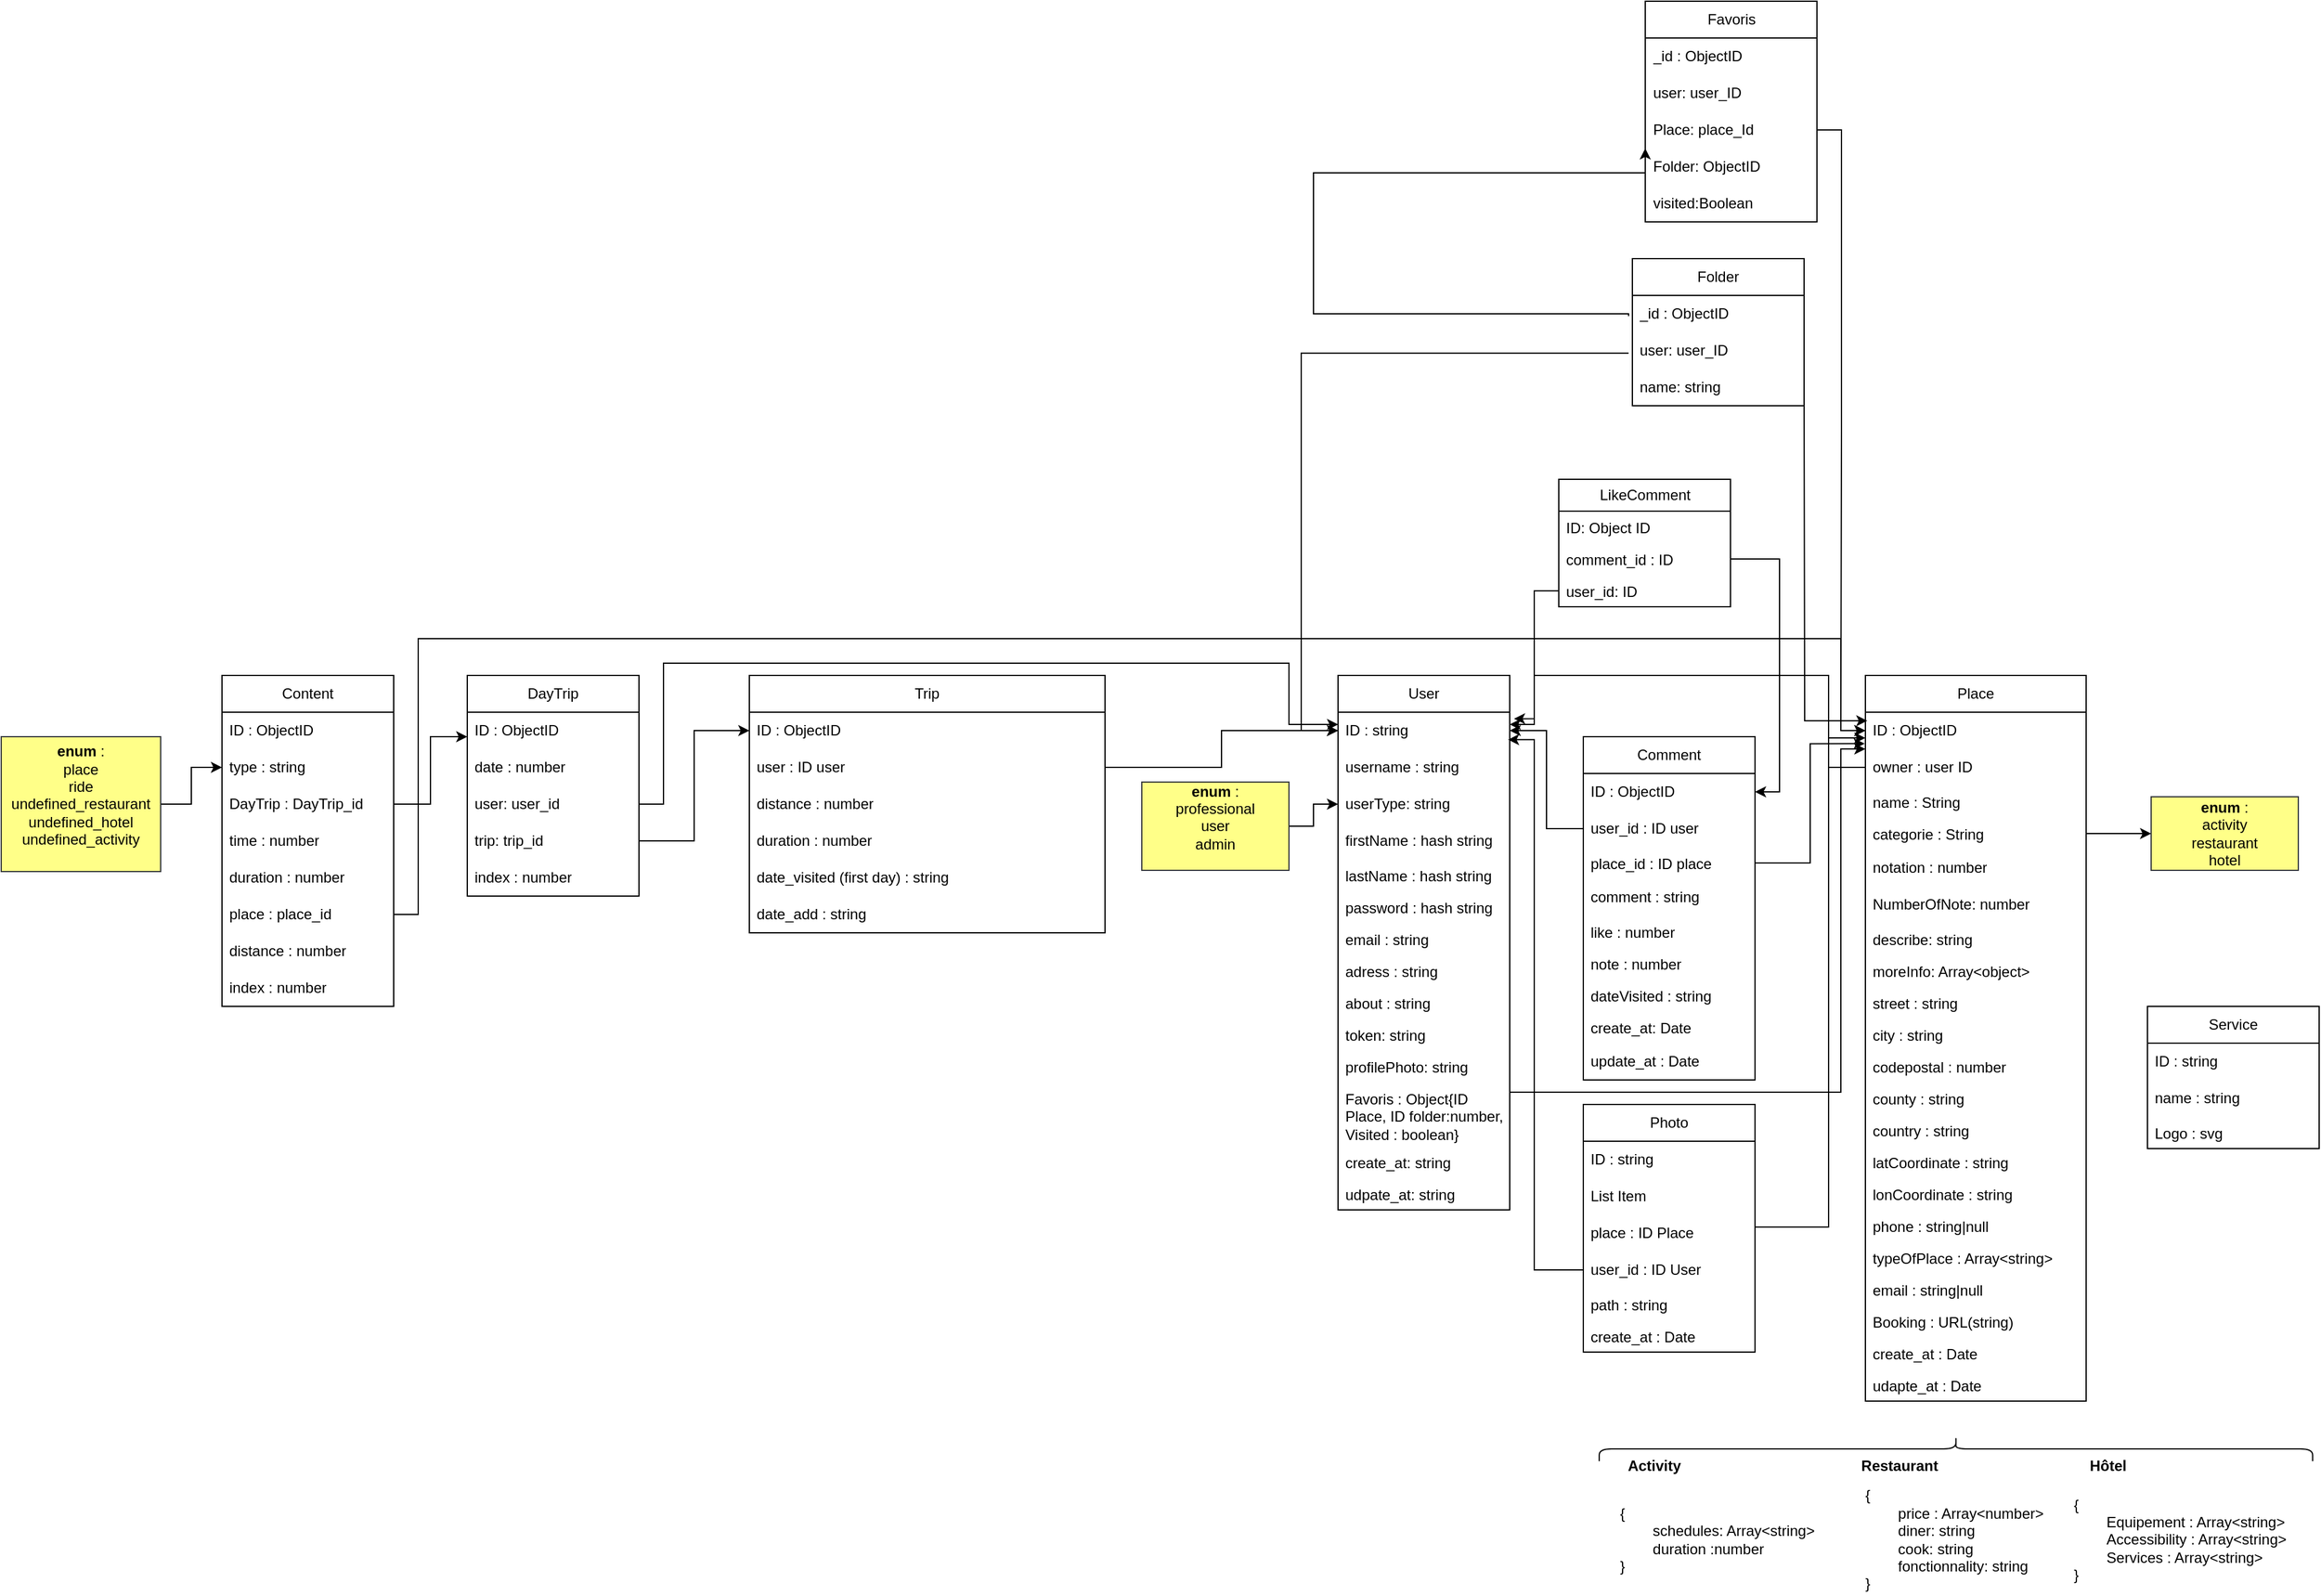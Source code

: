 <mxfile version="24.7.5">
  <diagram name="Page-1" id="azjqvyK8LLOSUk3nw5zU">
    <mxGraphModel dx="2192" dy="1487" grid="1" gridSize="10" guides="1" tooltips="1" connect="1" arrows="1" fold="1" page="1" pageScale="1" pageWidth="827" pageHeight="1169" math="0" shadow="0">
      <root>
        <mxCell id="0" />
        <mxCell id="1" parent="0" />
        <mxCell id="gLgQugJnE0icH2_p7Kl2-1" value="User" style="swimlane;fontStyle=0;childLayout=stackLayout;horizontal=1;startSize=30;horizontalStack=0;resizeParent=1;resizeParentMax=0;resizeLast=0;collapsible=1;marginBottom=0;whiteSpace=wrap;html=1;movable=1;resizable=1;rotatable=1;deletable=1;editable=1;locked=0;connectable=1;" parent="1" vertex="1">
          <mxGeometry x="10" y="10" width="140" height="436" as="geometry" />
        </mxCell>
        <mxCell id="gLgQugJnE0icH2_p7Kl2-2" value="ID : string" style="text;strokeColor=none;fillColor=none;align=left;verticalAlign=middle;spacingLeft=4;spacingRight=4;overflow=hidden;points=[[0,0.5],[1,0.5]];portConstraint=eastwest;rotatable=0;whiteSpace=wrap;html=1;" parent="gLgQugJnE0icH2_p7Kl2-1" vertex="1">
          <mxGeometry y="30" width="140" height="30" as="geometry" />
        </mxCell>
        <mxCell id="gLgQugJnE0icH2_p7Kl2-3" value="username : string" style="text;strokeColor=none;fillColor=none;align=left;verticalAlign=middle;spacingLeft=4;spacingRight=4;overflow=hidden;points=[[0,0.5],[1,0.5]];portConstraint=eastwest;rotatable=0;whiteSpace=wrap;html=1;" parent="gLgQugJnE0icH2_p7Kl2-1" vertex="1">
          <mxGeometry y="60" width="140" height="30" as="geometry" />
        </mxCell>
        <mxCell id="4FOrvcWQ67L508ASZ2I5-2" value="userType: string" style="text;strokeColor=none;fillColor=none;align=left;verticalAlign=middle;spacingLeft=4;spacingRight=4;overflow=hidden;points=[[0,0.5],[1,0.5]];portConstraint=eastwest;rotatable=0;whiteSpace=wrap;html=1;" parent="gLgQugJnE0icH2_p7Kl2-1" vertex="1">
          <mxGeometry y="90" width="140" height="30" as="geometry" />
        </mxCell>
        <mxCell id="gLgQugJnE0icH2_p7Kl2-4" value="firstName : hash string" style="text;strokeColor=none;fillColor=none;align=left;verticalAlign=middle;spacingLeft=4;spacingRight=4;overflow=hidden;points=[[0,0.5],[1,0.5]];portConstraint=eastwest;rotatable=0;whiteSpace=wrap;html=1;" parent="gLgQugJnE0icH2_p7Kl2-1" vertex="1">
          <mxGeometry y="120" width="140" height="30" as="geometry" />
        </mxCell>
        <mxCell id="gLgQugJnE0icH2_p7Kl2-10" value="lastName : hash string" style="text;strokeColor=none;fillColor=none;align=left;verticalAlign=top;spacingLeft=4;spacingRight=4;overflow=hidden;rotatable=0;points=[[0,0.5],[1,0.5]];portConstraint=eastwest;whiteSpace=wrap;html=1;" parent="gLgQugJnE0icH2_p7Kl2-1" vertex="1">
          <mxGeometry y="150" width="140" height="26" as="geometry" />
        </mxCell>
        <mxCell id="gLgQugJnE0icH2_p7Kl2-11" value="password : hash string" style="text;strokeColor=none;fillColor=none;align=left;verticalAlign=top;spacingLeft=4;spacingRight=4;overflow=hidden;rotatable=0;points=[[0,0.5],[1,0.5]];portConstraint=eastwest;whiteSpace=wrap;html=1;" parent="gLgQugJnE0icH2_p7Kl2-1" vertex="1">
          <mxGeometry y="176" width="140" height="26" as="geometry" />
        </mxCell>
        <mxCell id="gLgQugJnE0icH2_p7Kl2-12" value="email : string" style="text;strokeColor=none;fillColor=none;align=left;verticalAlign=top;spacingLeft=4;spacingRight=4;overflow=hidden;rotatable=0;points=[[0,0.5],[1,0.5]];portConstraint=eastwest;whiteSpace=wrap;html=1;" parent="gLgQugJnE0icH2_p7Kl2-1" vertex="1">
          <mxGeometry y="202" width="140" height="26" as="geometry" />
        </mxCell>
        <mxCell id="gLgQugJnE0icH2_p7Kl2-13" value="adress : string" style="text;strokeColor=none;fillColor=none;align=left;verticalAlign=top;spacingLeft=4;spacingRight=4;overflow=hidden;rotatable=0;points=[[0,0.5],[1,0.5]];portConstraint=eastwest;whiteSpace=wrap;html=1;" parent="gLgQugJnE0icH2_p7Kl2-1" vertex="1">
          <mxGeometry y="228" width="140" height="26" as="geometry" />
        </mxCell>
        <mxCell id="gLgQugJnE0icH2_p7Kl2-14" value="about : string" style="text;strokeColor=none;fillColor=none;align=left;verticalAlign=top;spacingLeft=4;spacingRight=4;overflow=hidden;rotatable=0;points=[[0,0.5],[1,0.5]];portConstraint=eastwest;whiteSpace=wrap;html=1;" parent="gLgQugJnE0icH2_p7Kl2-1" vertex="1">
          <mxGeometry y="254" width="140" height="26" as="geometry" />
        </mxCell>
        <mxCell id="SF39tjZxRLqpiit2FNkD-4" value="token: string" style="text;strokeColor=none;fillColor=none;align=left;verticalAlign=top;spacingLeft=4;spacingRight=4;overflow=hidden;rotatable=0;points=[[0,0.5],[1,0.5]];portConstraint=eastwest;whiteSpace=wrap;html=1;" parent="gLgQugJnE0icH2_p7Kl2-1" vertex="1">
          <mxGeometry y="280" width="140" height="26" as="geometry" />
        </mxCell>
        <mxCell id="SF39tjZxRLqpiit2FNkD-5" value="profilePhoto: string" style="text;strokeColor=none;fillColor=none;align=left;verticalAlign=top;spacingLeft=4;spacingRight=4;overflow=hidden;rotatable=0;points=[[0,0.5],[1,0.5]];portConstraint=eastwest;whiteSpace=wrap;html=1;" parent="gLgQugJnE0icH2_p7Kl2-1" vertex="1">
          <mxGeometry y="306" width="140" height="26" as="geometry" />
        </mxCell>
        <mxCell id="gLgQugJnE0icH2_p7Kl2-80" value="Favoris : Object{ID Place, ID folder:number, Visited : boolean}" style="text;strokeColor=none;fillColor=none;align=left;verticalAlign=top;spacingLeft=4;spacingRight=4;overflow=hidden;rotatable=0;points=[[0,0.5],[1,0.5]];portConstraint=eastwest;whiteSpace=wrap;html=1;" parent="gLgQugJnE0icH2_p7Kl2-1" vertex="1">
          <mxGeometry y="332" width="140" height="52" as="geometry" />
        </mxCell>
        <mxCell id="SF39tjZxRLqpiit2FNkD-6" value="create_at: string" style="text;strokeColor=none;fillColor=none;align=left;verticalAlign=top;spacingLeft=4;spacingRight=4;overflow=hidden;rotatable=0;points=[[0,0.5],[1,0.5]];portConstraint=eastwest;whiteSpace=wrap;html=1;" parent="gLgQugJnE0icH2_p7Kl2-1" vertex="1">
          <mxGeometry y="384" width="140" height="26" as="geometry" />
        </mxCell>
        <mxCell id="SF39tjZxRLqpiit2FNkD-7" value="udpate_at: string" style="text;strokeColor=none;fillColor=none;align=left;verticalAlign=top;spacingLeft=4;spacingRight=4;overflow=hidden;rotatable=0;points=[[0,0.5],[1,0.5]];portConstraint=eastwest;whiteSpace=wrap;html=1;" parent="gLgQugJnE0icH2_p7Kl2-1" vertex="1">
          <mxGeometry y="410" width="140" height="26" as="geometry" />
        </mxCell>
        <mxCell id="gLgQugJnE0icH2_p7Kl2-30" style="edgeStyle=orthogonalEdgeStyle;rounded=0;orthogonalLoop=1;jettySize=auto;html=1;" parent="1" source="gLgQugJnE0icH2_p7Kl2-20" target="gLgQugJnE0icH2_p7Kl2-2" edge="1">
          <mxGeometry relative="1" as="geometry" />
        </mxCell>
        <mxCell id="gLgQugJnE0icH2_p7Kl2-32" value="Place" style="swimlane;fontStyle=0;childLayout=stackLayout;horizontal=1;startSize=30;horizontalStack=0;resizeParent=1;resizeParentMax=0;resizeLast=0;collapsible=1;marginBottom=0;whiteSpace=wrap;html=1;movable=1;resizable=1;rotatable=1;deletable=1;editable=1;locked=0;connectable=1;" parent="1" vertex="1">
          <mxGeometry x="440" y="10" width="180" height="592" as="geometry" />
        </mxCell>
        <mxCell id="gLgQugJnE0icH2_p7Kl2-33" value="ID : ObjectID" style="text;strokeColor=none;fillColor=none;align=left;verticalAlign=middle;spacingLeft=4;spacingRight=4;overflow=hidden;points=[[0,0.5],[1,0.5]];portConstraint=eastwest;rotatable=0;whiteSpace=wrap;html=1;" parent="gLgQugJnE0icH2_p7Kl2-32" vertex="1">
          <mxGeometry y="30" width="180" height="30" as="geometry" />
        </mxCell>
        <mxCell id="dwiPANAmoAHTWbCAyr36-1" value="owner : user ID" style="text;strokeColor=none;fillColor=none;align=left;verticalAlign=middle;spacingLeft=4;spacingRight=4;overflow=hidden;points=[[0,0.5],[1,0.5]];portConstraint=eastwest;rotatable=0;whiteSpace=wrap;html=1;" parent="gLgQugJnE0icH2_p7Kl2-32" vertex="1">
          <mxGeometry y="60" width="180" height="30" as="geometry" />
        </mxCell>
        <mxCell id="gLgQugJnE0icH2_p7Kl2-72" value="name : String" style="text;strokeColor=none;fillColor=none;align=left;verticalAlign=top;spacingLeft=4;spacingRight=4;overflow=hidden;rotatable=0;points=[[0,0.5],[1,0.5]];portConstraint=eastwest;whiteSpace=wrap;html=1;" parent="gLgQugJnE0icH2_p7Kl2-32" vertex="1">
          <mxGeometry y="90" width="180" height="26" as="geometry" />
        </mxCell>
        <mxCell id="gLgQugJnE0icH2_p7Kl2-61" value="categorie : String" style="text;strokeColor=none;fillColor=none;align=left;verticalAlign=top;spacingLeft=4;spacingRight=4;overflow=hidden;rotatable=0;points=[[0,0.5],[1,0.5]];portConstraint=eastwest;whiteSpace=wrap;html=1;" parent="gLgQugJnE0icH2_p7Kl2-32" vertex="1">
          <mxGeometry y="116" width="180" height="26" as="geometry" />
        </mxCell>
        <mxCell id="gLgQugJnE0icH2_p7Kl2-35" value="notation : number" style="text;strokeColor=none;fillColor=none;align=left;verticalAlign=middle;spacingLeft=4;spacingRight=4;overflow=hidden;points=[[0,0.5],[1,0.5]];portConstraint=eastwest;rotatable=0;whiteSpace=wrap;html=1;" parent="gLgQugJnE0icH2_p7Kl2-32" vertex="1">
          <mxGeometry y="142" width="180" height="30" as="geometry" />
        </mxCell>
        <mxCell id="gLgQugJnE0icH2_p7Kl2-34" value="NumberOfNote: number" style="text;strokeColor=none;fillColor=none;align=left;verticalAlign=middle;spacingLeft=4;spacingRight=4;overflow=hidden;points=[[0,0.5],[1,0.5]];portConstraint=eastwest;rotatable=0;whiteSpace=wrap;html=1;" parent="gLgQugJnE0icH2_p7Kl2-32" vertex="1">
          <mxGeometry y="172" width="180" height="30" as="geometry" />
        </mxCell>
        <mxCell id="gLgQugJnE0icH2_p7Kl2-36" value="describe: string" style="text;strokeColor=none;fillColor=none;align=left;verticalAlign=top;spacingLeft=4;spacingRight=4;overflow=hidden;rotatable=0;points=[[0,0.5],[1,0.5]];portConstraint=eastwest;whiteSpace=wrap;html=1;" parent="gLgQugJnE0icH2_p7Kl2-32" vertex="1">
          <mxGeometry y="202" width="180" height="26" as="geometry" />
        </mxCell>
        <mxCell id="gLgQugJnE0icH2_p7Kl2-60" value="moreInfo: Array&amp;lt;object&amp;gt;" style="text;strokeColor=none;fillColor=none;align=left;verticalAlign=top;spacingLeft=4;spacingRight=4;overflow=hidden;rotatable=0;points=[[0,0.5],[1,0.5]];portConstraint=eastwest;whiteSpace=wrap;html=1;" parent="gLgQugJnE0icH2_p7Kl2-32" vertex="1">
          <mxGeometry y="228" width="180" height="26" as="geometry" />
        </mxCell>
        <mxCell id="gLgQugJnE0icH2_p7Kl2-57" value="street : string" style="text;strokeColor=none;fillColor=none;align=left;verticalAlign=top;spacingLeft=4;spacingRight=4;overflow=hidden;rotatable=0;points=[[0,0.5],[1,0.5]];portConstraint=eastwest;whiteSpace=wrap;html=1;" parent="gLgQugJnE0icH2_p7Kl2-32" vertex="1">
          <mxGeometry y="254" width="180" height="26" as="geometry" />
        </mxCell>
        <mxCell id="gLgQugJnE0icH2_p7Kl2-58" value="city : string" style="text;strokeColor=none;fillColor=none;align=left;verticalAlign=top;spacingLeft=4;spacingRight=4;overflow=hidden;rotatable=0;points=[[0,0.5],[1,0.5]];portConstraint=eastwest;whiteSpace=wrap;html=1;" parent="gLgQugJnE0icH2_p7Kl2-32" vertex="1">
          <mxGeometry y="280" width="180" height="26" as="geometry" />
        </mxCell>
        <mxCell id="gLgQugJnE0icH2_p7Kl2-59" value="codepostal : number" style="text;strokeColor=none;fillColor=none;align=left;verticalAlign=top;spacingLeft=4;spacingRight=4;overflow=hidden;rotatable=0;points=[[0,0.5],[1,0.5]];portConstraint=eastwest;whiteSpace=wrap;html=1;" parent="gLgQugJnE0icH2_p7Kl2-32" vertex="1">
          <mxGeometry y="306" width="180" height="26" as="geometry" />
        </mxCell>
        <mxCell id="gLgQugJnE0icH2_p7Kl2-62" value="county : string" style="text;strokeColor=none;fillColor=none;align=left;verticalAlign=top;spacingLeft=4;spacingRight=4;overflow=hidden;rotatable=0;points=[[0,0.5],[1,0.5]];portConstraint=eastwest;whiteSpace=wrap;html=1;" parent="gLgQugJnE0icH2_p7Kl2-32" vertex="1">
          <mxGeometry y="332" width="180" height="26" as="geometry" />
        </mxCell>
        <mxCell id="gLgQugJnE0icH2_p7Kl2-63" value="country : string" style="text;strokeColor=none;fillColor=none;align=left;verticalAlign=top;spacingLeft=4;spacingRight=4;overflow=hidden;rotatable=0;points=[[0,0.5],[1,0.5]];portConstraint=eastwest;whiteSpace=wrap;html=1;" parent="gLgQugJnE0icH2_p7Kl2-32" vertex="1">
          <mxGeometry y="358" width="180" height="26" as="geometry" />
        </mxCell>
        <mxCell id="gLgQugJnE0icH2_p7Kl2-64" value="latCoordinate : string" style="text;strokeColor=none;fillColor=none;align=left;verticalAlign=top;spacingLeft=4;spacingRight=4;overflow=hidden;rotatable=0;points=[[0,0.5],[1,0.5]];portConstraint=eastwest;whiteSpace=wrap;html=1;" parent="gLgQugJnE0icH2_p7Kl2-32" vertex="1">
          <mxGeometry y="384" width="180" height="26" as="geometry" />
        </mxCell>
        <mxCell id="gLgQugJnE0icH2_p7Kl2-65" value="lonCoordinate : string" style="text;strokeColor=none;fillColor=none;align=left;verticalAlign=top;spacingLeft=4;spacingRight=4;overflow=hidden;rotatable=0;points=[[0,0.5],[1,0.5]];portConstraint=eastwest;whiteSpace=wrap;html=1;" parent="gLgQugJnE0icH2_p7Kl2-32" vertex="1">
          <mxGeometry y="410" width="180" height="26" as="geometry" />
        </mxCell>
        <mxCell id="gLgQugJnE0icH2_p7Kl2-73" value="phone : string|null" style="text;strokeColor=none;fillColor=none;align=left;verticalAlign=top;spacingLeft=4;spacingRight=4;overflow=hidden;rotatable=0;points=[[0,0.5],[1,0.5]];portConstraint=eastwest;whiteSpace=wrap;html=1;" parent="gLgQugJnE0icH2_p7Kl2-32" vertex="1">
          <mxGeometry y="436" width="180" height="26" as="geometry" />
        </mxCell>
        <mxCell id="gLgQugJnE0icH2_p7Kl2-85" value="typeOfPlace : Array&amp;lt;string&amp;gt;" style="text;strokeColor=none;fillColor=none;align=left;verticalAlign=top;spacingLeft=4;spacingRight=4;overflow=hidden;rotatable=0;points=[[0,0.5],[1,0.5]];portConstraint=eastwest;whiteSpace=wrap;html=1;" parent="gLgQugJnE0icH2_p7Kl2-32" vertex="1">
          <mxGeometry y="462" width="180" height="26" as="geometry" />
        </mxCell>
        <mxCell id="gLgQugJnE0icH2_p7Kl2-75" value="email : string|null" style="text;strokeColor=none;fillColor=none;align=left;verticalAlign=top;spacingLeft=4;spacingRight=4;overflow=hidden;rotatable=0;points=[[0,0.5],[1,0.5]];portConstraint=eastwest;whiteSpace=wrap;html=1;" parent="gLgQugJnE0icH2_p7Kl2-32" vertex="1">
          <mxGeometry y="488" width="180" height="26" as="geometry" />
        </mxCell>
        <mxCell id="gLgQugJnE0icH2_p7Kl2-87" value="Booking : URL(string)" style="text;strokeColor=none;fillColor=none;align=left;verticalAlign=top;spacingLeft=4;spacingRight=4;overflow=hidden;rotatable=0;points=[[0,0.5],[1,0.5]];portConstraint=eastwest;whiteSpace=wrap;html=1;" parent="gLgQugJnE0icH2_p7Kl2-32" vertex="1">
          <mxGeometry y="514" width="180" height="26" as="geometry" />
        </mxCell>
        <mxCell id="gLgQugJnE0icH2_p7Kl2-88" value="create_at : Date" style="text;strokeColor=none;fillColor=none;align=left;verticalAlign=top;spacingLeft=4;spacingRight=4;overflow=hidden;rotatable=0;points=[[0,0.5],[1,0.5]];portConstraint=eastwest;whiteSpace=wrap;html=1;" parent="gLgQugJnE0icH2_p7Kl2-32" vertex="1">
          <mxGeometry y="540" width="180" height="26" as="geometry" />
        </mxCell>
        <mxCell id="SF39tjZxRLqpiit2FNkD-3" value="udapte_at : Date" style="text;strokeColor=none;fillColor=none;align=left;verticalAlign=top;spacingLeft=4;spacingRight=4;overflow=hidden;rotatable=0;points=[[0,0.5],[1,0.5]];portConstraint=eastwest;whiteSpace=wrap;html=1;" parent="gLgQugJnE0icH2_p7Kl2-32" vertex="1">
          <mxGeometry y="566" width="180" height="26" as="geometry" />
        </mxCell>
        <mxCell id="gLgQugJnE0icH2_p7Kl2-42" value="Photo" style="swimlane;fontStyle=0;childLayout=stackLayout;horizontal=1;startSize=30;horizontalStack=0;resizeParent=1;resizeParentMax=0;resizeLast=0;collapsible=1;marginBottom=0;whiteSpace=wrap;html=1;movable=1;resizable=1;rotatable=1;deletable=1;editable=1;locked=0;connectable=1;" parent="1" vertex="1">
          <mxGeometry x="210" y="360" width="140" height="202" as="geometry" />
        </mxCell>
        <mxCell id="gLgQugJnE0icH2_p7Kl2-43" value="ID : string" style="text;strokeColor=none;fillColor=none;align=left;verticalAlign=middle;spacingLeft=4;spacingRight=4;overflow=hidden;points=[[0,0.5],[1,0.5]];portConstraint=eastwest;rotatable=0;whiteSpace=wrap;html=1;" parent="gLgQugJnE0icH2_p7Kl2-42" vertex="1">
          <mxGeometry y="30" width="140" height="30" as="geometry" />
        </mxCell>
        <mxCell id="2NUHbjCnlBnLdzkoU7pd-1" value="List Item" style="text;strokeColor=none;fillColor=none;align=left;verticalAlign=middle;spacingLeft=4;spacingRight=4;overflow=hidden;points=[[0,0.5],[1,0.5]];portConstraint=eastwest;rotatable=0;whiteSpace=wrap;html=1;" parent="gLgQugJnE0icH2_p7Kl2-42" vertex="1">
          <mxGeometry y="60" width="140" height="30" as="geometry" />
        </mxCell>
        <mxCell id="gLgQugJnE0icH2_p7Kl2-44" value="place : ID Place" style="text;strokeColor=none;fillColor=none;align=left;verticalAlign=middle;spacingLeft=4;spacingRight=4;overflow=hidden;points=[[0,0.5],[1,0.5]];portConstraint=eastwest;rotatable=0;whiteSpace=wrap;html=1;" parent="gLgQugJnE0icH2_p7Kl2-42" vertex="1">
          <mxGeometry y="90" width="140" height="30" as="geometry" />
        </mxCell>
        <mxCell id="gLgQugJnE0icH2_p7Kl2-45" value="user_id : ID User" style="text;strokeColor=none;fillColor=none;align=left;verticalAlign=middle;spacingLeft=4;spacingRight=4;overflow=hidden;points=[[0,0.5],[1,0.5]];portConstraint=eastwest;rotatable=0;whiteSpace=wrap;html=1;" parent="gLgQugJnE0icH2_p7Kl2-42" vertex="1">
          <mxGeometry y="120" width="140" height="30" as="geometry" />
        </mxCell>
        <mxCell id="gLgQugJnE0icH2_p7Kl2-46" value="path : string" style="text;strokeColor=none;fillColor=none;align=left;verticalAlign=top;spacingLeft=4;spacingRight=4;overflow=hidden;rotatable=0;points=[[0,0.5],[1,0.5]];portConstraint=eastwest;whiteSpace=wrap;html=1;" parent="gLgQugJnE0icH2_p7Kl2-42" vertex="1">
          <mxGeometry y="150" width="140" height="26" as="geometry" />
        </mxCell>
        <mxCell id="SF39tjZxRLqpiit2FNkD-2" value="create_at : Date" style="text;strokeColor=none;fillColor=none;align=left;verticalAlign=top;spacingLeft=4;spacingRight=4;overflow=hidden;rotatable=0;points=[[0,0.5],[1,0.5]];portConstraint=eastwest;whiteSpace=wrap;html=1;" parent="gLgQugJnE0icH2_p7Kl2-42" vertex="1">
          <mxGeometry y="176" width="140" height="26" as="geometry" />
        </mxCell>
        <mxCell id="gLgQugJnE0icH2_p7Kl2-89" value="Service" style="swimlane;fontStyle=0;childLayout=stackLayout;horizontal=1;startSize=30;horizontalStack=0;resizeParent=1;resizeParentMax=0;resizeLast=0;collapsible=1;marginBottom=0;whiteSpace=wrap;html=1;movable=1;resizable=1;rotatable=1;deletable=1;editable=1;locked=0;connectable=1;" parent="1" vertex="1">
          <mxGeometry x="670" y="280" width="140" height="116" as="geometry" />
        </mxCell>
        <mxCell id="gLgQugJnE0icH2_p7Kl2-90" value="ID : string" style="text;strokeColor=none;fillColor=none;align=left;verticalAlign=middle;spacingLeft=4;spacingRight=4;overflow=hidden;points=[[0,0.5],[1,0.5]];portConstraint=eastwest;rotatable=0;whiteSpace=wrap;html=1;" parent="gLgQugJnE0icH2_p7Kl2-89" vertex="1">
          <mxGeometry y="30" width="140" height="30" as="geometry" />
        </mxCell>
        <mxCell id="gLgQugJnE0icH2_p7Kl2-91" value="name : string" style="text;strokeColor=none;fillColor=none;align=left;verticalAlign=middle;spacingLeft=4;spacingRight=4;overflow=hidden;points=[[0,0.5],[1,0.5]];portConstraint=eastwest;rotatable=0;whiteSpace=wrap;html=1;" parent="gLgQugJnE0icH2_p7Kl2-89" vertex="1">
          <mxGeometry y="60" width="140" height="30" as="geometry" />
        </mxCell>
        <mxCell id="gLgQugJnE0icH2_p7Kl2-92" value="Logo : svg" style="text;strokeColor=none;fillColor=none;align=left;verticalAlign=top;spacingLeft=4;spacingRight=4;overflow=hidden;rotatable=0;points=[[0,0.5],[1,0.5]];portConstraint=eastwest;whiteSpace=wrap;html=1;" parent="gLgQugJnE0icH2_p7Kl2-89" vertex="1">
          <mxGeometry y="90" width="140" height="26" as="geometry" />
        </mxCell>
        <mxCell id="_z6DNUqXvnj6gCAz3mE7-1" value="Trip" style="swimlane;fontStyle=0;childLayout=stackLayout;horizontal=1;startSize=30;horizontalStack=0;resizeParent=1;resizeParentMax=0;resizeLast=0;collapsible=1;marginBottom=0;whiteSpace=wrap;html=1;movable=1;resizable=1;rotatable=1;deletable=1;editable=1;locked=0;connectable=1;" parent="1" vertex="1">
          <mxGeometry x="-470" y="10" width="290" height="210" as="geometry" />
        </mxCell>
        <mxCell id="_z6DNUqXvnj6gCAz3mE7-2" value="ID : ObjectID" style="text;strokeColor=none;fillColor=none;align=left;verticalAlign=middle;spacingLeft=4;spacingRight=4;overflow=hidden;points=[[0,0.5],[1,0.5]];portConstraint=eastwest;rotatable=0;whiteSpace=wrap;html=1;" parent="_z6DNUqXvnj6gCAz3mE7-1" vertex="1">
          <mxGeometry y="30" width="290" height="30" as="geometry" />
        </mxCell>
        <mxCell id="_z6DNUqXvnj6gCAz3mE7-3" value="user : ID user" style="text;strokeColor=none;fillColor=none;align=left;verticalAlign=middle;spacingLeft=4;spacingRight=4;overflow=hidden;points=[[0,0.5],[1,0.5]];portConstraint=eastwest;rotatable=0;whiteSpace=wrap;html=1;" parent="_z6DNUqXvnj6gCAz3mE7-1" vertex="1">
          <mxGeometry y="60" width="290" height="30" as="geometry" />
        </mxCell>
        <mxCell id="_z6DNUqXvnj6gCAz3mE7-4" value="distance : number" style="text;strokeColor=none;fillColor=none;align=left;verticalAlign=middle;spacingLeft=4;spacingRight=4;overflow=hidden;points=[[0,0.5],[1,0.5]];portConstraint=eastwest;rotatable=0;whiteSpace=wrap;html=1;" parent="_z6DNUqXvnj6gCAz3mE7-1" vertex="1">
          <mxGeometry y="90" width="290" height="30" as="geometry" />
        </mxCell>
        <mxCell id="d-V_azp6iLNb5Pd6ZN76-1" value="duration : number" style="text;strokeColor=none;fillColor=none;align=left;verticalAlign=middle;spacingLeft=4;spacingRight=4;overflow=hidden;points=[[0,0.5],[1,0.5]];portConstraint=eastwest;rotatable=0;whiteSpace=wrap;html=1;" parent="_z6DNUqXvnj6gCAz3mE7-1" vertex="1">
          <mxGeometry y="120" width="290" height="30" as="geometry" />
        </mxCell>
        <mxCell id="_z6DNUqXvnj6gCAz3mE7-21" value="date_visited (first day) : string" style="text;strokeColor=none;fillColor=none;align=left;verticalAlign=middle;spacingLeft=4;spacingRight=4;overflow=hidden;points=[[0,0.5],[1,0.5]];portConstraint=eastwest;rotatable=0;whiteSpace=wrap;html=1;" parent="_z6DNUqXvnj6gCAz3mE7-1" vertex="1">
          <mxGeometry y="150" width="290" height="30" as="geometry" />
        </mxCell>
        <mxCell id="_z6DNUqXvnj6gCAz3mE7-20" value="date_add : string" style="text;strokeColor=none;fillColor=none;align=left;verticalAlign=middle;spacingLeft=4;spacingRight=4;overflow=hidden;points=[[0,0.5],[1,0.5]];portConstraint=eastwest;rotatable=0;whiteSpace=wrap;html=1;" parent="_z6DNUqXvnj6gCAz3mE7-1" vertex="1">
          <mxGeometry y="180" width="290" height="30" as="geometry" />
        </mxCell>
        <mxCell id="_z6DNUqXvnj6gCAz3mE7-10" value="DayTrip" style="swimlane;fontStyle=0;childLayout=stackLayout;horizontal=1;startSize=30;horizontalStack=0;resizeParent=1;resizeParentMax=0;resizeLast=0;collapsible=1;marginBottom=0;whiteSpace=wrap;html=1;movable=1;resizable=1;rotatable=1;deletable=1;editable=1;locked=0;connectable=1;" parent="1" vertex="1">
          <mxGeometry x="-700" y="10" width="140" height="180" as="geometry" />
        </mxCell>
        <mxCell id="_z6DNUqXvnj6gCAz3mE7-11" value="ID : ObjectID" style="text;strokeColor=none;fillColor=none;align=left;verticalAlign=middle;spacingLeft=4;spacingRight=4;overflow=hidden;points=[[0,0.5],[1,0.5]];portConstraint=eastwest;rotatable=0;whiteSpace=wrap;html=1;" parent="_z6DNUqXvnj6gCAz3mE7-10" vertex="1">
          <mxGeometry y="30" width="140" height="30" as="geometry" />
        </mxCell>
        <mxCell id="dwiPANAmoAHTWbCAyr36-14" value="date : number" style="text;strokeColor=none;fillColor=none;align=left;verticalAlign=middle;spacingLeft=4;spacingRight=4;overflow=hidden;points=[[0,0.5],[1,0.5]];portConstraint=eastwest;rotatable=0;whiteSpace=wrap;html=1;" parent="_z6DNUqXvnj6gCAz3mE7-10" vertex="1">
          <mxGeometry y="60" width="140" height="30" as="geometry" />
        </mxCell>
        <mxCell id="_z6DNUqXvnj6gCAz3mE7-12" value="user: user_id" style="text;strokeColor=none;fillColor=none;align=left;verticalAlign=middle;spacingLeft=4;spacingRight=4;overflow=hidden;points=[[0,0.5],[1,0.5]];portConstraint=eastwest;rotatable=0;whiteSpace=wrap;html=1;" parent="_z6DNUqXvnj6gCAz3mE7-10" vertex="1">
          <mxGeometry y="90" width="140" height="30" as="geometry" />
        </mxCell>
        <mxCell id="dwiPANAmoAHTWbCAyr36-9" value="trip: trip_id" style="text;strokeColor=none;fillColor=none;align=left;verticalAlign=middle;spacingLeft=4;spacingRight=4;overflow=hidden;points=[[0,0.5],[1,0.5]];portConstraint=eastwest;rotatable=0;whiteSpace=wrap;html=1;" parent="_z6DNUqXvnj6gCAz3mE7-10" vertex="1">
          <mxGeometry y="120" width="140" height="30" as="geometry" />
        </mxCell>
        <mxCell id="dwiPANAmoAHTWbCAyr36-7" value="index : number" style="text;strokeColor=none;fillColor=none;align=left;verticalAlign=middle;spacingLeft=4;spacingRight=4;overflow=hidden;points=[[0,0.5],[1,0.5]];portConstraint=eastwest;rotatable=0;whiteSpace=wrap;html=1;" parent="_z6DNUqXvnj6gCAz3mE7-10" vertex="1">
          <mxGeometry y="150" width="140" height="30" as="geometry" />
        </mxCell>
        <mxCell id="eKAhwOoOdaK4VgPTAxOq-3" value="&lt;b&gt;Restaurant&lt;/b&gt;" style="text;html=1;align=center;verticalAlign=middle;whiteSpace=wrap;rounded=0;" parent="1" vertex="1">
          <mxGeometry x="433" y="640" width="70" height="30" as="geometry" />
        </mxCell>
        <mxCell id="eKAhwOoOdaK4VgPTAxOq-4" value="{&lt;div&gt;&lt;span style=&quot;white-space: pre;&quot;&gt;&#x9;&lt;/span&gt;price : Array&amp;lt;number&amp;gt;&lt;br&gt;&lt;div&gt;&lt;span style=&quot;white-space: pre;&quot;&gt;&#x9;&lt;/span&gt;diner: string&lt;br&gt;&lt;/div&gt;&lt;div&gt;&lt;span style=&quot;white-space: pre;&quot;&gt;&#x9;&lt;/span&gt;cook: string&lt;br&gt;&lt;/div&gt;&lt;div&gt;&lt;span style=&quot;white-space: pre;&quot;&gt;&#x9;&lt;/span&gt;fonctionnality: string&lt;span style=&quot;background-color: initial;&quot;&gt;&amp;nbsp;&lt;/span&gt;&lt;/div&gt;&lt;div&gt;}&lt;/div&gt;&lt;/div&gt;" style="text;html=1;align=left;verticalAlign=middle;whiteSpace=wrap;rounded=0;" parent="1" vertex="1">
          <mxGeometry x="438" y="670" width="155" height="90" as="geometry" />
        </mxCell>
        <mxCell id="eKAhwOoOdaK4VgPTAxOq-5" value="&lt;b&gt;Hôtel&lt;/b&gt;" style="text;html=1;align=center;verticalAlign=middle;whiteSpace=wrap;rounded=0;" parent="1" vertex="1">
          <mxGeometry x="603" y="640" width="70" height="30" as="geometry" />
        </mxCell>
        <mxCell id="eKAhwOoOdaK4VgPTAxOq-6" value="{&lt;div&gt;&lt;span style=&quot;white-space: pre;&quot;&gt;&#x9;&lt;/span&gt;Equipement : Array&amp;lt;string&amp;gt;&lt;br&gt;&lt;div&gt;&lt;span style=&quot;white-space: pre;&quot;&gt;&#x9;&lt;/span&gt;Accessibility : Array&amp;lt;string&amp;gt;&lt;br&gt;&lt;/div&gt;&lt;div&gt;&lt;span style=&quot;white-space: pre;&quot;&gt;&#x9;&lt;/span&gt;Services : Array&amp;lt;string&amp;gt;&lt;/div&gt;&lt;div&gt;}&lt;/div&gt;&lt;/div&gt;" style="text;html=1;align=left;verticalAlign=middle;whiteSpace=wrap;rounded=0;" parent="1" vertex="1">
          <mxGeometry x="608" y="670" width="185" height="90" as="geometry" />
        </mxCell>
        <mxCell id="eKAhwOoOdaK4VgPTAxOq-7" value="&lt;b&gt;Activity&lt;/b&gt;" style="text;html=1;align=center;verticalAlign=middle;whiteSpace=wrap;rounded=0;" parent="1" vertex="1">
          <mxGeometry x="233" y="640" width="70" height="30" as="geometry" />
        </mxCell>
        <mxCell id="eKAhwOoOdaK4VgPTAxOq-8" value="{&lt;div&gt;&lt;span style=&quot;white-space: pre;&quot;&gt;&#x9;&lt;/span&gt;schedules: Array&amp;lt;string&amp;gt;&lt;br&gt;&lt;div&gt;&lt;span style=&quot;white-space: pre;&quot;&gt;&#x9;&lt;/span&gt;duration&amp;nbsp;:number&lt;/div&gt;&lt;div&gt;}&lt;/div&gt;&lt;/div&gt;" style="text;html=1;align=left;verticalAlign=middle;whiteSpace=wrap;rounded=0;" parent="1" vertex="1">
          <mxGeometry x="238" y="670" width="185" height="90" as="geometry" />
        </mxCell>
        <mxCell id="eKAhwOoOdaK4VgPTAxOq-9" value="" style="shape=curlyBracket;whiteSpace=wrap;html=1;rounded=1;flipH=1;labelPosition=right;verticalLabelPosition=middle;align=left;verticalAlign=middle;rotation=-90;" parent="1" vertex="1">
          <mxGeometry x="503.83" y="350.11" width="20" height="581.73" as="geometry" />
        </mxCell>
        <mxCell id="gLgQugJnE0icH2_p7Kl2-18" value="Comment" style="swimlane;fontStyle=0;childLayout=stackLayout;horizontal=1;startSize=30;horizontalStack=0;resizeParent=1;resizeParentMax=0;resizeLast=0;collapsible=1;marginBottom=0;whiteSpace=wrap;html=1;movable=1;resizable=1;rotatable=1;deletable=1;editable=1;locked=0;connectable=1;" parent="1" vertex="1">
          <mxGeometry x="210" y="60" width="140" height="280" as="geometry" />
        </mxCell>
        <mxCell id="gLgQugJnE0icH2_p7Kl2-19" value="ID : ObjectID" style="text;strokeColor=none;fillColor=none;align=left;verticalAlign=middle;spacingLeft=4;spacingRight=4;overflow=hidden;points=[[0,0.5],[1,0.5]];portConstraint=eastwest;rotatable=0;whiteSpace=wrap;html=1;" parent="gLgQugJnE0icH2_p7Kl2-18" vertex="1">
          <mxGeometry y="30" width="140" height="30" as="geometry" />
        </mxCell>
        <mxCell id="gLgQugJnE0icH2_p7Kl2-20" value="user_id : ID user" style="text;strokeColor=none;fillColor=none;align=left;verticalAlign=middle;spacingLeft=4;spacingRight=4;overflow=hidden;points=[[0,0.5],[1,0.5]];portConstraint=eastwest;rotatable=0;whiteSpace=wrap;html=1;" parent="gLgQugJnE0icH2_p7Kl2-18" vertex="1">
          <mxGeometry y="60" width="140" height="30" as="geometry" />
        </mxCell>
        <mxCell id="gLgQugJnE0icH2_p7Kl2-26" value="place_id : ID place" style="text;strokeColor=none;fillColor=none;align=left;verticalAlign=top;spacingLeft=4;spacingRight=4;overflow=hidden;rotatable=0;points=[[0,0.5],[1,0.5]];portConstraint=eastwest;whiteSpace=wrap;html=1;" parent="gLgQugJnE0icH2_p7Kl2-18" vertex="1">
          <mxGeometry y="90" width="140" height="26" as="geometry" />
        </mxCell>
        <mxCell id="gLgQugJnE0icH2_p7Kl2-21" value="comment : string" style="text;strokeColor=none;fillColor=none;align=left;verticalAlign=middle;spacingLeft=4;spacingRight=4;overflow=hidden;points=[[0,0.5],[1,0.5]];portConstraint=eastwest;rotatable=0;whiteSpace=wrap;html=1;" parent="gLgQugJnE0icH2_p7Kl2-18" vertex="1">
          <mxGeometry y="116" width="140" height="30" as="geometry" />
        </mxCell>
        <mxCell id="gLgQugJnE0icH2_p7Kl2-22" value="like : number" style="text;strokeColor=none;fillColor=none;align=left;verticalAlign=top;spacingLeft=4;spacingRight=4;overflow=hidden;rotatable=0;points=[[0,0.5],[1,0.5]];portConstraint=eastwest;whiteSpace=wrap;html=1;" parent="gLgQugJnE0icH2_p7Kl2-18" vertex="1">
          <mxGeometry y="146" width="140" height="26" as="geometry" />
        </mxCell>
        <mxCell id="gLgQugJnE0icH2_p7Kl2-23" value="note : number" style="text;strokeColor=none;fillColor=none;align=left;verticalAlign=top;spacingLeft=4;spacingRight=4;overflow=hidden;rotatable=0;points=[[0,0.5],[1,0.5]];portConstraint=eastwest;whiteSpace=wrap;html=1;" parent="gLgQugJnE0icH2_p7Kl2-18" vertex="1">
          <mxGeometry y="172" width="140" height="26" as="geometry" />
        </mxCell>
        <mxCell id="gLgQugJnE0icH2_p7Kl2-25" value="dateVisited : string" style="text;strokeColor=none;fillColor=none;align=left;verticalAlign=top;spacingLeft=4;spacingRight=4;overflow=hidden;rotatable=0;points=[[0,0.5],[1,0.5]];portConstraint=eastwest;whiteSpace=wrap;html=1;" parent="gLgQugJnE0icH2_p7Kl2-18" vertex="1">
          <mxGeometry y="198" width="140" height="26" as="geometry" />
        </mxCell>
        <mxCell id="gLgQugJnE0icH2_p7Kl2-24" value="create_at: Date" style="text;strokeColor=none;fillColor=none;align=left;verticalAlign=top;spacingLeft=4;spacingRight=4;overflow=hidden;rotatable=0;points=[[0,0.5],[1,0.5]];portConstraint=eastwest;whiteSpace=wrap;html=1;" parent="gLgQugJnE0icH2_p7Kl2-18" vertex="1">
          <mxGeometry y="224" width="140" height="26" as="geometry" />
        </mxCell>
        <mxCell id="SF39tjZxRLqpiit2FNkD-1" value="update_at : Date" style="text;strokeColor=none;fillColor=none;align=left;verticalAlign=middle;spacingLeft=4;spacingRight=4;overflow=hidden;points=[[0,0.5],[1,0.5]];portConstraint=eastwest;rotatable=0;whiteSpace=wrap;html=1;" parent="gLgQugJnE0icH2_p7Kl2-18" vertex="1">
          <mxGeometry y="250" width="140" height="30" as="geometry" />
        </mxCell>
        <mxCell id="4FOrvcWQ67L508ASZ2I5-4" style="edgeStyle=orthogonalEdgeStyle;rounded=0;orthogonalLoop=1;jettySize=auto;html=1;entryX=-0.003;entryY=0.856;entryDx=0;entryDy=0;entryPerimeter=0;" parent="1" source="gLgQugJnE0icH2_p7Kl2-26" target="gLgQugJnE0icH2_p7Kl2-33" edge="1">
          <mxGeometry relative="1" as="geometry" />
        </mxCell>
        <mxCell id="4FOrvcWQ67L508ASZ2I5-5" style="edgeStyle=orthogonalEdgeStyle;rounded=0;orthogonalLoop=1;jettySize=auto;html=1;entryX=0.99;entryY=0.747;entryDx=0;entryDy=0;entryPerimeter=0;" parent="1" source="gLgQugJnE0icH2_p7Kl2-45" target="gLgQugJnE0icH2_p7Kl2-2" edge="1">
          <mxGeometry relative="1" as="geometry">
            <Array as="points">
              <mxPoint x="170" y="495" />
              <mxPoint x="170" y="62" />
            </Array>
          </mxGeometry>
        </mxCell>
        <mxCell id="4FOrvcWQ67L508ASZ2I5-6" style="edgeStyle=orthogonalEdgeStyle;rounded=0;orthogonalLoop=1;jettySize=auto;html=1;" parent="1" source="gLgQugJnE0icH2_p7Kl2-44" target="gLgQugJnE0icH2_p7Kl2-33" edge="1">
          <mxGeometry relative="1" as="geometry">
            <Array as="points">
              <mxPoint x="410" y="460" />
              <mxPoint x="410" y="61" />
            </Array>
          </mxGeometry>
        </mxCell>
        <mxCell id="4FOrvcWQ67L508ASZ2I5-7" style="edgeStyle=orthogonalEdgeStyle;rounded=0;orthogonalLoop=1;jettySize=auto;html=1;" parent="1" source="gLgQugJnE0icH2_p7Kl2-80" target="gLgQugJnE0icH2_p7Kl2-33" edge="1">
          <mxGeometry relative="1" as="geometry">
            <Array as="points">
              <mxPoint x="80" y="350" />
              <mxPoint x="420" y="350" />
              <mxPoint x="420" y="70" />
            </Array>
          </mxGeometry>
        </mxCell>
        <mxCell id="4FOrvcWQ67L508ASZ2I5-8" style="edgeStyle=orthogonalEdgeStyle;rounded=0;orthogonalLoop=1;jettySize=auto;html=1;entryX=0;entryY=0.5;entryDx=0;entryDy=0;" parent="1" source="_z6DNUqXvnj6gCAz3mE7-3" target="gLgQugJnE0icH2_p7Kl2-2" edge="1">
          <mxGeometry relative="1" as="geometry" />
        </mxCell>
        <mxCell id="dwiPANAmoAHTWbCAyr36-2" style="edgeStyle=orthogonalEdgeStyle;rounded=0;orthogonalLoop=1;jettySize=auto;html=1;entryX=1.025;entryY=0.178;entryDx=0;entryDy=0;entryPerimeter=0;" parent="1" source="dwiPANAmoAHTWbCAyr36-1" target="gLgQugJnE0icH2_p7Kl2-2" edge="1">
          <mxGeometry relative="1" as="geometry">
            <Array as="points">
              <mxPoint x="410" y="85" />
              <mxPoint x="410" y="10" />
              <mxPoint x="170" y="10" />
              <mxPoint x="170" y="45" />
            </Array>
          </mxGeometry>
        </mxCell>
        <mxCell id="dwiPANAmoAHTWbCAyr36-3" value="&lt;b&gt;enum &lt;/b&gt;:&lt;div&gt;activity&lt;/div&gt;&lt;div&gt;restaurant&lt;/div&gt;&lt;div&gt;hotel&lt;/div&gt;" style="rounded=0;whiteSpace=wrap;html=1;fillColor=#ffff88;strokeColor=#36393d;fontColor=#000000;" parent="1" vertex="1">
          <mxGeometry x="673" y="109" width="120" height="60" as="geometry" />
        </mxCell>
        <mxCell id="dwiPANAmoAHTWbCAyr36-4" style="edgeStyle=orthogonalEdgeStyle;rounded=0;orthogonalLoop=1;jettySize=auto;html=1;" parent="1" source="gLgQugJnE0icH2_p7Kl2-61" target="dwiPANAmoAHTWbCAyr36-3" edge="1">
          <mxGeometry relative="1" as="geometry" />
        </mxCell>
        <mxCell id="dwiPANAmoAHTWbCAyr36-6" style="edgeStyle=orthogonalEdgeStyle;rounded=0;orthogonalLoop=1;jettySize=auto;html=1;" parent="1" source="dwiPANAmoAHTWbCAyr36-5" target="4FOrvcWQ67L508ASZ2I5-2" edge="1">
          <mxGeometry relative="1" as="geometry" />
        </mxCell>
        <mxCell id="dwiPANAmoAHTWbCAyr36-5" value="&lt;b&gt;enum &lt;/b&gt;:&lt;div&gt;professional&lt;/div&gt;&lt;div&gt;user&lt;/div&gt;&lt;div&gt;admin&lt;br&gt;&lt;div&gt;&lt;br&gt;&lt;/div&gt;&lt;/div&gt;" style="rounded=0;whiteSpace=wrap;html=1;fillColor=#ffff88;strokeColor=#36393d;fontColor=#000000;" parent="1" vertex="1">
          <mxGeometry x="-150" y="97" width="120" height="72" as="geometry" />
        </mxCell>
        <mxCell id="dwiPANAmoAHTWbCAyr36-10" value="Content" style="swimlane;fontStyle=0;childLayout=stackLayout;horizontal=1;startSize=30;horizontalStack=0;resizeParent=1;resizeParentMax=0;resizeLast=0;collapsible=1;marginBottom=0;whiteSpace=wrap;html=1;" parent="1" vertex="1">
          <mxGeometry x="-900" y="10" width="140" height="270" as="geometry" />
        </mxCell>
        <mxCell id="dwiPANAmoAHTWbCAyr36-11" value="ID : ObjectID" style="text;strokeColor=none;fillColor=none;align=left;verticalAlign=middle;spacingLeft=4;spacingRight=4;overflow=hidden;points=[[0,0.5],[1,0.5]];portConstraint=eastwest;rotatable=0;whiteSpace=wrap;html=1;" parent="dwiPANAmoAHTWbCAyr36-10" vertex="1">
          <mxGeometry y="30" width="140" height="30" as="geometry" />
        </mxCell>
        <mxCell id="dwiPANAmoAHTWbCAyr36-17" value="type : string" style="text;strokeColor=none;fillColor=none;align=left;verticalAlign=middle;spacingLeft=4;spacingRight=4;overflow=hidden;points=[[0,0.5],[1,0.5]];portConstraint=eastwest;rotatable=0;whiteSpace=wrap;html=1;" parent="dwiPANAmoAHTWbCAyr36-10" vertex="1">
          <mxGeometry y="60" width="140" height="30" as="geometry" />
        </mxCell>
        <mxCell id="dwiPANAmoAHTWbCAyr36-21" value="DayTrip : DayTrip_id" style="text;strokeColor=none;fillColor=none;align=left;verticalAlign=middle;spacingLeft=4;spacingRight=4;overflow=hidden;points=[[0,0.5],[1,0.5]];portConstraint=eastwest;rotatable=0;whiteSpace=wrap;html=1;" parent="dwiPANAmoAHTWbCAyr36-10" vertex="1">
          <mxGeometry y="90" width="140" height="30" as="geometry" />
        </mxCell>
        <mxCell id="dwiPANAmoAHTWbCAyr36-12" value="time : number" style="text;strokeColor=none;fillColor=none;align=left;verticalAlign=middle;spacingLeft=4;spacingRight=4;overflow=hidden;points=[[0,0.5],[1,0.5]];portConstraint=eastwest;rotatable=0;whiteSpace=wrap;html=1;" parent="dwiPANAmoAHTWbCAyr36-10" vertex="1">
          <mxGeometry y="120" width="140" height="30" as="geometry" />
        </mxCell>
        <mxCell id="dwiPANAmoAHTWbCAyr36-13" value="duration : number" style="text;strokeColor=none;fillColor=none;align=left;verticalAlign=middle;spacingLeft=4;spacingRight=4;overflow=hidden;points=[[0,0.5],[1,0.5]];portConstraint=eastwest;rotatable=0;whiteSpace=wrap;html=1;" parent="dwiPANAmoAHTWbCAyr36-10" vertex="1">
          <mxGeometry y="150" width="140" height="30" as="geometry" />
        </mxCell>
        <mxCell id="dwiPANAmoAHTWbCAyr36-15" value="place : place_id" style="text;strokeColor=none;fillColor=none;align=left;verticalAlign=middle;spacingLeft=4;spacingRight=4;overflow=hidden;points=[[0,0.5],[1,0.5]];portConstraint=eastwest;rotatable=0;whiteSpace=wrap;html=1;" parent="dwiPANAmoAHTWbCAyr36-10" vertex="1">
          <mxGeometry y="180" width="140" height="30" as="geometry" />
        </mxCell>
        <mxCell id="dwiPANAmoAHTWbCAyr36-20" value="distance : number" style="text;strokeColor=none;fillColor=none;align=left;verticalAlign=middle;spacingLeft=4;spacingRight=4;overflow=hidden;points=[[0,0.5],[1,0.5]];portConstraint=eastwest;rotatable=0;whiteSpace=wrap;html=1;" parent="dwiPANAmoAHTWbCAyr36-10" vertex="1">
          <mxGeometry y="210" width="140" height="30" as="geometry" />
        </mxCell>
        <mxCell id="dwiPANAmoAHTWbCAyr36-16" value="index : number" style="text;strokeColor=none;fillColor=none;align=left;verticalAlign=middle;spacingLeft=4;spacingRight=4;overflow=hidden;points=[[0,0.5],[1,0.5]];portConstraint=eastwest;rotatable=0;whiteSpace=wrap;html=1;" parent="dwiPANAmoAHTWbCAyr36-10" vertex="1">
          <mxGeometry y="240" width="140" height="30" as="geometry" />
        </mxCell>
        <mxCell id="dwiPANAmoAHTWbCAyr36-19" style="edgeStyle=orthogonalEdgeStyle;rounded=0;orthogonalLoop=1;jettySize=auto;html=1;" parent="1" source="dwiPANAmoAHTWbCAyr36-18" target="dwiPANAmoAHTWbCAyr36-17" edge="1">
          <mxGeometry relative="1" as="geometry" />
        </mxCell>
        <mxCell id="dwiPANAmoAHTWbCAyr36-18" value="&lt;b&gt;enum &lt;/b&gt;:&lt;div&gt;place&lt;/div&gt;&lt;div&gt;ride&lt;/div&gt;&lt;div&gt;undefined_restaurant&lt;/div&gt;&lt;div&gt;undefined_hotel&lt;/div&gt;&lt;div&gt;undefined_activity&lt;br&gt;&lt;div&gt;&lt;br&gt;&lt;/div&gt;&lt;/div&gt;" style="rounded=0;whiteSpace=wrap;html=1;fillColor=#ffff88;strokeColor=#36393d;fontColor=#000000;" parent="1" vertex="1">
          <mxGeometry x="-1080" y="60" width="130" height="110" as="geometry" />
        </mxCell>
        <mxCell id="dwiPANAmoAHTWbCAyr36-22" style="edgeStyle=orthogonalEdgeStyle;rounded=0;orthogonalLoop=1;jettySize=auto;html=1;entryX=0;entryY=0.667;entryDx=0;entryDy=0;entryPerimeter=0;" parent="1" source="dwiPANAmoAHTWbCAyr36-21" target="_z6DNUqXvnj6gCAz3mE7-11" edge="1">
          <mxGeometry relative="1" as="geometry" />
        </mxCell>
        <mxCell id="dwiPANAmoAHTWbCAyr36-23" style="edgeStyle=orthogonalEdgeStyle;rounded=0;orthogonalLoop=1;jettySize=auto;html=1;entryX=0;entryY=0.5;entryDx=0;entryDy=0;" parent="1" source="dwiPANAmoAHTWbCAyr36-9" target="_z6DNUqXvnj6gCAz3mE7-2" edge="1">
          <mxGeometry relative="1" as="geometry" />
        </mxCell>
        <mxCell id="dwiPANAmoAHTWbCAyr36-24" style="edgeStyle=orthogonalEdgeStyle;rounded=0;orthogonalLoop=1;jettySize=auto;html=1;entryX=0.001;entryY=0.35;entryDx=0;entryDy=0;entryPerimeter=0;" parent="1" source="_z6DNUqXvnj6gCAz3mE7-12" target="gLgQugJnE0icH2_p7Kl2-2" edge="1">
          <mxGeometry relative="1" as="geometry">
            <mxPoint x="10" y="50" as="targetPoint" />
            <Array as="points">
              <mxPoint x="-540" y="115" />
              <mxPoint x="-540" />
              <mxPoint x="-30" />
              <mxPoint x="-30" y="50" />
              <mxPoint x="10" y="50" />
            </Array>
          </mxGeometry>
        </mxCell>
        <mxCell id="dwiPANAmoAHTWbCAyr36-25" style="edgeStyle=orthogonalEdgeStyle;rounded=0;orthogonalLoop=1;jettySize=auto;html=1;entryX=0;entryY=0.5;entryDx=0;entryDy=0;" parent="1" source="dwiPANAmoAHTWbCAyr36-15" target="gLgQugJnE0icH2_p7Kl2-33" edge="1">
          <mxGeometry relative="1" as="geometry">
            <Array as="points">
              <mxPoint x="-740" y="205" />
              <mxPoint x="-740" y="-20" />
              <mxPoint x="420" y="-20" />
              <mxPoint x="420" y="55" />
            </Array>
          </mxGeometry>
        </mxCell>
        <mxCell id="scJsawBfPXo7EQTzjnEw-1" value="Favoris" style="swimlane;fontStyle=0;childLayout=stackLayout;horizontal=1;startSize=30;horizontalStack=0;resizeParent=1;resizeParentMax=0;resizeLast=0;collapsible=1;marginBottom=0;whiteSpace=wrap;html=1;" parent="1" vertex="1">
          <mxGeometry x="260.5" y="-540" width="140" height="180" as="geometry" />
        </mxCell>
        <mxCell id="scJsawBfPXo7EQTzjnEw-2" value="_id : ObjectID" style="text;strokeColor=none;fillColor=none;align=left;verticalAlign=middle;spacingLeft=4;spacingRight=4;overflow=hidden;points=[[0,0.5],[1,0.5]];portConstraint=eastwest;rotatable=0;whiteSpace=wrap;html=1;" parent="scJsawBfPXo7EQTzjnEw-1" vertex="1">
          <mxGeometry y="30" width="140" height="30" as="geometry" />
        </mxCell>
        <mxCell id="scJsawBfPXo7EQTzjnEw-3" value="user: user_ID" style="text;strokeColor=none;fillColor=none;align=left;verticalAlign=middle;spacingLeft=4;spacingRight=4;overflow=hidden;points=[[0,0.5],[1,0.5]];portConstraint=eastwest;rotatable=0;whiteSpace=wrap;html=1;" parent="scJsawBfPXo7EQTzjnEw-1" vertex="1">
          <mxGeometry y="60" width="140" height="30" as="geometry" />
        </mxCell>
        <mxCell id="scJsawBfPXo7EQTzjnEw-4" value="Place: place_Id" style="text;strokeColor=none;fillColor=none;align=left;verticalAlign=middle;spacingLeft=4;spacingRight=4;overflow=hidden;points=[[0,0.5],[1,0.5]];portConstraint=eastwest;rotatable=0;whiteSpace=wrap;html=1;" parent="scJsawBfPXo7EQTzjnEw-1" vertex="1">
          <mxGeometry y="90" width="140" height="30" as="geometry" />
        </mxCell>
        <mxCell id="scJsawBfPXo7EQTzjnEw-5" value="Folder: ObjectID" style="text;strokeColor=none;fillColor=none;align=left;verticalAlign=middle;spacingLeft=4;spacingRight=4;overflow=hidden;points=[[0,0.5],[1,0.5]];portConstraint=eastwest;rotatable=0;whiteSpace=wrap;html=1;" parent="scJsawBfPXo7EQTzjnEw-1" vertex="1">
          <mxGeometry y="120" width="140" height="30" as="geometry" />
        </mxCell>
        <mxCell id="scJsawBfPXo7EQTzjnEw-6" value="visited:Boolean" style="text;strokeColor=none;fillColor=none;align=left;verticalAlign=middle;spacingLeft=4;spacingRight=4;overflow=hidden;points=[[0,0.5],[1,0.5]];portConstraint=eastwest;rotatable=0;whiteSpace=wrap;html=1;" parent="scJsawBfPXo7EQTzjnEw-1" vertex="1">
          <mxGeometry y="150" width="140" height="30" as="geometry" />
        </mxCell>
        <mxCell id="scJsawBfPXo7EQTzjnEw-7" value="Folder" style="swimlane;fontStyle=0;childLayout=stackLayout;horizontal=1;startSize=30;horizontalStack=0;resizeParent=1;resizeParentMax=0;resizeLast=0;collapsible=1;marginBottom=0;whiteSpace=wrap;html=1;" parent="1" vertex="1">
          <mxGeometry x="250" y="-330" width="140" height="120" as="geometry" />
        </mxCell>
        <mxCell id="scJsawBfPXo7EQTzjnEw-8" value="_id : ObjectID" style="text;strokeColor=none;fillColor=none;align=left;verticalAlign=middle;spacingLeft=4;spacingRight=4;overflow=hidden;points=[[0,0.5],[1,0.5]];portConstraint=eastwest;rotatable=0;whiteSpace=wrap;html=1;" parent="scJsawBfPXo7EQTzjnEw-7" vertex="1">
          <mxGeometry y="30" width="140" height="30" as="geometry" />
        </mxCell>
        <mxCell id="scJsawBfPXo7EQTzjnEw-9" value="user: user_ID" style="text;strokeColor=none;fillColor=none;align=left;verticalAlign=middle;spacingLeft=4;spacingRight=4;overflow=hidden;points=[[0,0.5],[1,0.5]];portConstraint=eastwest;rotatable=0;whiteSpace=wrap;html=1;" parent="scJsawBfPXo7EQTzjnEw-7" vertex="1">
          <mxGeometry y="60" width="140" height="30" as="geometry" />
        </mxCell>
        <mxCell id="scJsawBfPXo7EQTzjnEw-11" value="name: string" style="text;strokeColor=none;fillColor=none;align=left;verticalAlign=middle;spacingLeft=4;spacingRight=4;overflow=hidden;points=[[0,0.5],[1,0.5]];portConstraint=eastwest;rotatable=0;whiteSpace=wrap;html=1;" parent="scJsawBfPXo7EQTzjnEw-7" vertex="1">
          <mxGeometry y="90" width="140" height="30" as="geometry" />
        </mxCell>
        <mxCell id="scJsawBfPXo7EQTzjnEw-13" style="edgeStyle=orthogonalEdgeStyle;rounded=0;orthogonalLoop=1;jettySize=auto;html=1;exitX=-0.022;exitY=0.571;exitDx=0;exitDy=0;exitPerimeter=0;" parent="1" source="scJsawBfPXo7EQTzjnEw-9" target="gLgQugJnE0icH2_p7Kl2-2" edge="1">
          <mxGeometry relative="1" as="geometry">
            <Array as="points">
              <mxPoint x="-20" y="-253" />
              <mxPoint x="-20" y="55" />
            </Array>
          </mxGeometry>
        </mxCell>
        <mxCell id="scJsawBfPXo7EQTzjnEw-14" style="edgeStyle=orthogonalEdgeStyle;rounded=0;orthogonalLoop=1;jettySize=auto;html=1;entryX=0.009;entryY=0.233;entryDx=0;entryDy=0;entryPerimeter=0;" parent="1" target="gLgQugJnE0icH2_p7Kl2-33" edge="1">
          <mxGeometry relative="1" as="geometry">
            <mxPoint x="390" y="-224.974" as="sourcePoint" />
          </mxGeometry>
        </mxCell>
        <mxCell id="scJsawBfPXo7EQTzjnEw-15" style="edgeStyle=orthogonalEdgeStyle;rounded=0;orthogonalLoop=1;jettySize=auto;html=1;entryX=0;entryY=0.5;entryDx=0;entryDy=0;exitX=-0.022;exitY=0.562;exitDx=0;exitDy=0;exitPerimeter=0;" parent="1" source="scJsawBfPXo7EQTzjnEw-8" edge="1">
          <mxGeometry relative="1" as="geometry">
            <Array as="points">
              <mxPoint x="247" y="-285" />
              <mxPoint x="-10" y="-285" />
              <mxPoint x="-10" y="-400" />
              <mxPoint x="260" y="-400" />
            </Array>
            <mxPoint x="220" y="-285" as="sourcePoint" />
            <mxPoint x="260.5" y="-420" as="targetPoint" />
          </mxGeometry>
        </mxCell>
        <mxCell id="scJsawBfPXo7EQTzjnEw-16" style="edgeStyle=orthogonalEdgeStyle;rounded=0;orthogonalLoop=1;jettySize=auto;html=1;entryX=0;entryY=0.5;entryDx=0;entryDy=0;" parent="1" source="scJsawBfPXo7EQTzjnEw-4" target="gLgQugJnE0icH2_p7Kl2-33" edge="1">
          <mxGeometry relative="1" as="geometry" />
        </mxCell>
        <mxCell id="SF39tjZxRLqpiit2FNkD-8" value="LikeComment" style="swimlane;fontStyle=0;childLayout=stackLayout;horizontal=1;startSize=26;fillColor=none;horizontalStack=0;resizeParent=1;resizeParentMax=0;resizeLast=0;collapsible=1;marginBottom=0;html=1;" parent="1" vertex="1">
          <mxGeometry x="190" y="-150" width="140" height="104" as="geometry" />
        </mxCell>
        <mxCell id="SF39tjZxRLqpiit2FNkD-9" value="ID: Object ID" style="text;strokeColor=none;fillColor=none;align=left;verticalAlign=top;spacingLeft=4;spacingRight=4;overflow=hidden;rotatable=0;points=[[0,0.5],[1,0.5]];portConstraint=eastwest;whiteSpace=wrap;html=1;" parent="SF39tjZxRLqpiit2FNkD-8" vertex="1">
          <mxGeometry y="26" width="140" height="26" as="geometry" />
        </mxCell>
        <mxCell id="SF39tjZxRLqpiit2FNkD-10" value="comment_id : ID" style="text;strokeColor=none;fillColor=none;align=left;verticalAlign=top;spacingLeft=4;spacingRight=4;overflow=hidden;rotatable=0;points=[[0,0.5],[1,0.5]];portConstraint=eastwest;whiteSpace=wrap;html=1;" parent="SF39tjZxRLqpiit2FNkD-8" vertex="1">
          <mxGeometry y="52" width="140" height="26" as="geometry" />
        </mxCell>
        <mxCell id="SF39tjZxRLqpiit2FNkD-11" value="user_id: ID" style="text;strokeColor=none;fillColor=none;align=left;verticalAlign=top;spacingLeft=4;spacingRight=4;overflow=hidden;rotatable=0;points=[[0,0.5],[1,0.5]];portConstraint=eastwest;whiteSpace=wrap;html=1;" parent="SF39tjZxRLqpiit2FNkD-8" vertex="1">
          <mxGeometry y="78" width="140" height="26" as="geometry" />
        </mxCell>
        <mxCell id="SF39tjZxRLqpiit2FNkD-12" style="edgeStyle=orthogonalEdgeStyle;rounded=0;orthogonalLoop=1;jettySize=auto;html=1;entryX=1;entryY=0.333;entryDx=0;entryDy=0;entryPerimeter=0;" parent="1" source="SF39tjZxRLqpiit2FNkD-11" target="gLgQugJnE0icH2_p7Kl2-2" edge="1">
          <mxGeometry relative="1" as="geometry" />
        </mxCell>
        <mxCell id="SF39tjZxRLqpiit2FNkD-13" style="edgeStyle=orthogonalEdgeStyle;rounded=0;orthogonalLoop=1;jettySize=auto;html=1;entryX=1;entryY=0.5;entryDx=0;entryDy=0;" parent="1" source="SF39tjZxRLqpiit2FNkD-10" target="gLgQugJnE0icH2_p7Kl2-19" edge="1">
          <mxGeometry relative="1" as="geometry" />
        </mxCell>
      </root>
    </mxGraphModel>
  </diagram>
</mxfile>
